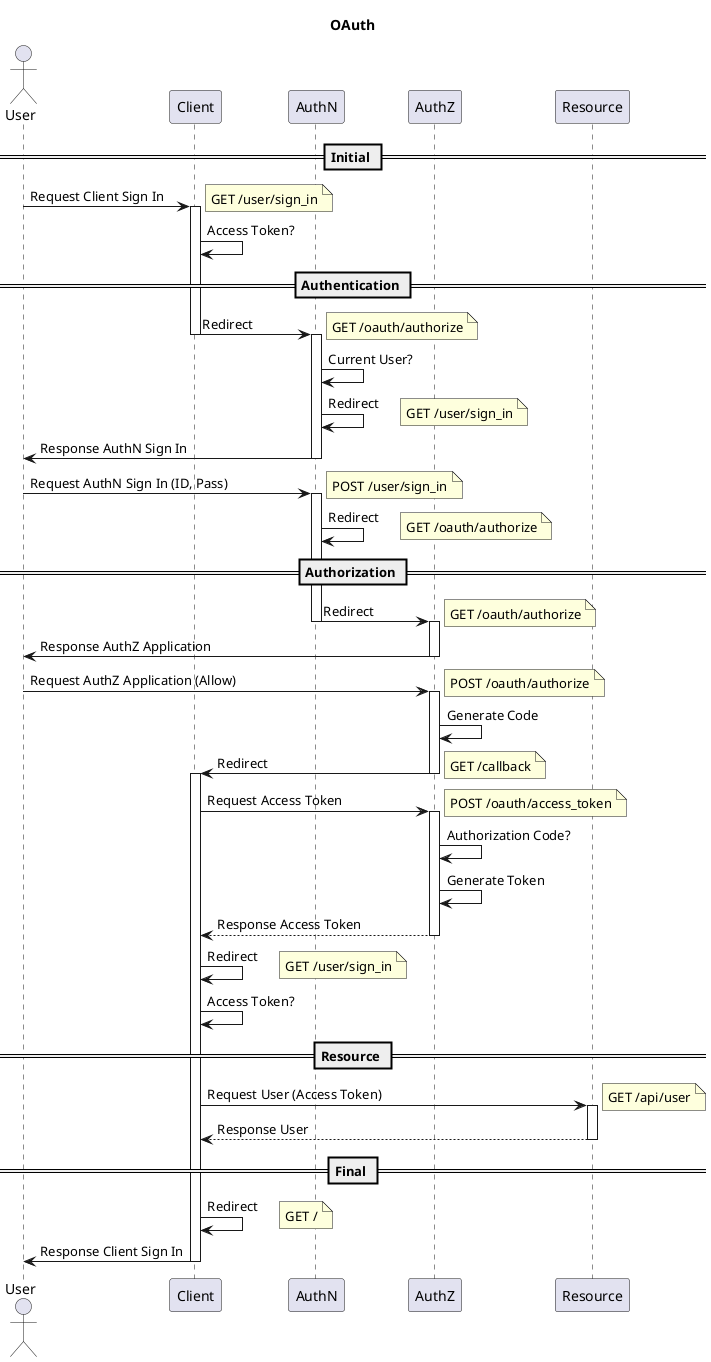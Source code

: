 @startuml

title OAuth

actor User

== Initial ==

User -> Client : Request Client Sign In
note right : GET /user/sign_in

activate Client
Client -> Client : Access Token?

== Authentication ==

Client -> AuthN : Redirect
note right : GET /oauth/authorize
deactivate Client

activate AuthN
AuthN -> AuthN : Current User?
AuthN -> AuthN : Redirect
note right : GET /user/sign_in
User <- AuthN : Response AuthN Sign In
deactivate AuthN

User -> AuthN : Request AuthN Sign In (ID, Pass)

activate AuthN
note right : POST /user/sign_in
AuthN -> AuthN : Redirect
note right : GET /oauth/authorize

== Authorization ==

AuthN -> AuthZ : Redirect
note right : GET /oauth/authorize
deactivate AuthN

activate AuthZ
User <- AuthZ : Response AuthZ Application
deactivate AuthZ

User -> AuthZ : Request AuthZ Application (Allow)
note right : POST /oauth/authorize

activate AuthZ
AuthZ -> AuthZ : Generate Code

Client <- AuthZ : Redirect
note right : GET /callback
deactivate AuthZ

activate Client
Client -> AuthZ : Request Access Token
note right : POST /oauth/access_token

activate AuthZ
AuthZ -> AuthZ : Authorization Code?
AuthZ -> AuthZ : Generate Token

Client <-- AuthZ : Response Access Token
deactivate AuthZ

Client -> Client : Redirect
note right : GET /user/sign_in

Client -> Client : Access Token?

== Resource ==

Client -> Resource : Request User (Access Token)
note right : GET /api/user

activate Resource
Client <-- Resource : Response User
deactivate Resource

== Final ==

Client -> Client : Redirect
note right : GET /

User <- Client : Response Client Sign In
deactivate Client

@enduml